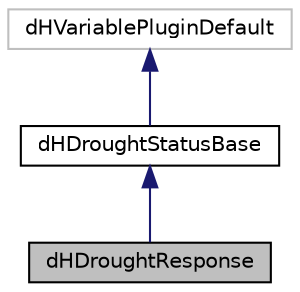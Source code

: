 digraph "dHDroughtResponse"
{
 // LATEX_PDF_SIZE
  edge [fontname="Helvetica",fontsize="10",labelfontname="Helvetica",labelfontsize="10"];
  node [fontname="Helvetica",fontsize="10",shape=record];
  Node1 [label="dHDroughtResponse",height=0.2,width=0.4,color="black", fillcolor="grey75", style="filled", fontcolor="black",tooltip=" "];
  Node2 -> Node1 [dir="back",color="midnightblue",fontsize="10",style="solid"];
  Node2 [label="dHDroughtStatusBase",height=0.2,width=0.4,color="black", fillcolor="white", style="filled",URL="$classdHDroughtStatusBase.html",tooltip=" "];
  Node3 -> Node2 [dir="back",color="midnightblue",fontsize="10",style="solid"];
  Node3 [label="dHVariablePluginDefault",height=0.2,width=0.4,color="grey75", fillcolor="white", style="filled",tooltip=" "];
}
